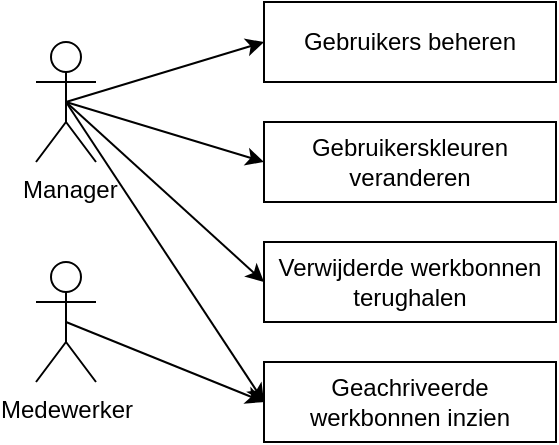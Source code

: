 <mxfile version="24.4.0" type="device">
  <diagram name="Pagina-1" id="_Gerqy4DnjJkEm0AFlNI">
    <mxGraphModel dx="842" dy="568" grid="1" gridSize="10" guides="1" tooltips="1" connect="1" arrows="1" fold="1" page="1" pageScale="1" pageWidth="827" pageHeight="1169" math="0" shadow="0">
      <root>
        <mxCell id="0" />
        <mxCell id="1" parent="0" />
        <mxCell id="R81DJ2a06BI7_V2yp6Sn-4" value="Gebruikers beheren" style="rounded=0;whiteSpace=wrap;html=1;" vertex="1" parent="1">
          <mxGeometry x="354" y="280" width="146" height="40" as="geometry" />
        </mxCell>
        <mxCell id="R81DJ2a06BI7_V2yp6Sn-7" value="Gebruikerskleuren veranderen" style="rounded=0;whiteSpace=wrap;html=1;" vertex="1" parent="1">
          <mxGeometry x="354" y="340" width="146" height="40" as="geometry" />
        </mxCell>
        <mxCell id="R81DJ2a06BI7_V2yp6Sn-13" value="&amp;nbsp;Manager" style="shape=umlActor;verticalLabelPosition=bottom;verticalAlign=top;html=1;outlineConnect=0;" vertex="1" parent="1">
          <mxGeometry x="240" y="300" width="30" height="60" as="geometry" />
        </mxCell>
        <mxCell id="R81DJ2a06BI7_V2yp6Sn-21" value="" style="endArrow=classic;html=1;rounded=0;entryX=0;entryY=0.5;entryDx=0;entryDy=0;exitX=0.5;exitY=0.5;exitDx=0;exitDy=0;exitPerimeter=0;" edge="1" parent="1" source="R81DJ2a06BI7_V2yp6Sn-13" target="R81DJ2a06BI7_V2yp6Sn-4">
          <mxGeometry width="50" height="50" relative="1" as="geometry">
            <mxPoint x="240" y="500" as="sourcePoint" />
            <mxPoint x="290" y="450" as="targetPoint" />
          </mxGeometry>
        </mxCell>
        <mxCell id="R81DJ2a06BI7_V2yp6Sn-23" value="" style="endArrow=classic;html=1;rounded=0;exitX=0.5;exitY=0.5;exitDx=0;exitDy=0;exitPerimeter=0;entryX=0;entryY=0.5;entryDx=0;entryDy=0;" edge="1" parent="1" source="R81DJ2a06BI7_V2yp6Sn-13" target="R81DJ2a06BI7_V2yp6Sn-7">
          <mxGeometry width="50" height="50" relative="1" as="geometry">
            <mxPoint x="260" y="530" as="sourcePoint" />
            <mxPoint x="310" y="480" as="targetPoint" />
          </mxGeometry>
        </mxCell>
        <mxCell id="R81DJ2a06BI7_V2yp6Sn-27" value="Verwijderde werkbonnen terughalen" style="rounded=0;whiteSpace=wrap;html=1;" vertex="1" parent="1">
          <mxGeometry x="354" y="400" width="146" height="40" as="geometry" />
        </mxCell>
        <mxCell id="R81DJ2a06BI7_V2yp6Sn-28" value="Geachriveerde werkbonnen inzien" style="rounded=0;whiteSpace=wrap;html=1;" vertex="1" parent="1">
          <mxGeometry x="354" y="460" width="146" height="40" as="geometry" />
        </mxCell>
        <mxCell id="R81DJ2a06BI7_V2yp6Sn-31" value="" style="endArrow=classic;html=1;rounded=0;exitX=0.5;exitY=0.5;exitDx=0;exitDy=0;exitPerimeter=0;entryX=0;entryY=0.5;entryDx=0;entryDy=0;" edge="1" parent="1" source="R81DJ2a06BI7_V2yp6Sn-13" target="R81DJ2a06BI7_V2yp6Sn-27">
          <mxGeometry width="50" height="50" relative="1" as="geometry">
            <mxPoint x="250" y="390" as="sourcePoint" />
            <mxPoint x="300" y="340" as="targetPoint" />
          </mxGeometry>
        </mxCell>
        <mxCell id="R81DJ2a06BI7_V2yp6Sn-32" value="" style="endArrow=classic;html=1;rounded=0;exitX=0.5;exitY=0.5;exitDx=0;exitDy=0;exitPerimeter=0;entryX=0;entryY=0.5;entryDx=0;entryDy=0;" edge="1" parent="1" source="R81DJ2a06BI7_V2yp6Sn-13" target="R81DJ2a06BI7_V2yp6Sn-28">
          <mxGeometry width="50" height="50" relative="1" as="geometry">
            <mxPoint x="255" y="330" as="sourcePoint" />
            <mxPoint x="364" y="430" as="targetPoint" />
          </mxGeometry>
        </mxCell>
        <mxCell id="R81DJ2a06BI7_V2yp6Sn-34" value="Medewerker" style="shape=umlActor;verticalLabelPosition=bottom;verticalAlign=top;html=1;outlineConnect=0;" vertex="1" parent="1">
          <mxGeometry x="240" y="410" width="30" height="60" as="geometry" />
        </mxCell>
        <mxCell id="R81DJ2a06BI7_V2yp6Sn-35" value="" style="endArrow=classic;html=1;rounded=0;exitX=0.5;exitY=0.5;exitDx=0;exitDy=0;exitPerimeter=0;entryX=0;entryY=0.5;entryDx=0;entryDy=0;" edge="1" parent="1" source="R81DJ2a06BI7_V2yp6Sn-34" target="R81DJ2a06BI7_V2yp6Sn-28">
          <mxGeometry width="50" height="50" relative="1" as="geometry">
            <mxPoint x="280" y="420" as="sourcePoint" />
            <mxPoint x="330" y="370" as="targetPoint" />
          </mxGeometry>
        </mxCell>
      </root>
    </mxGraphModel>
  </diagram>
</mxfile>
